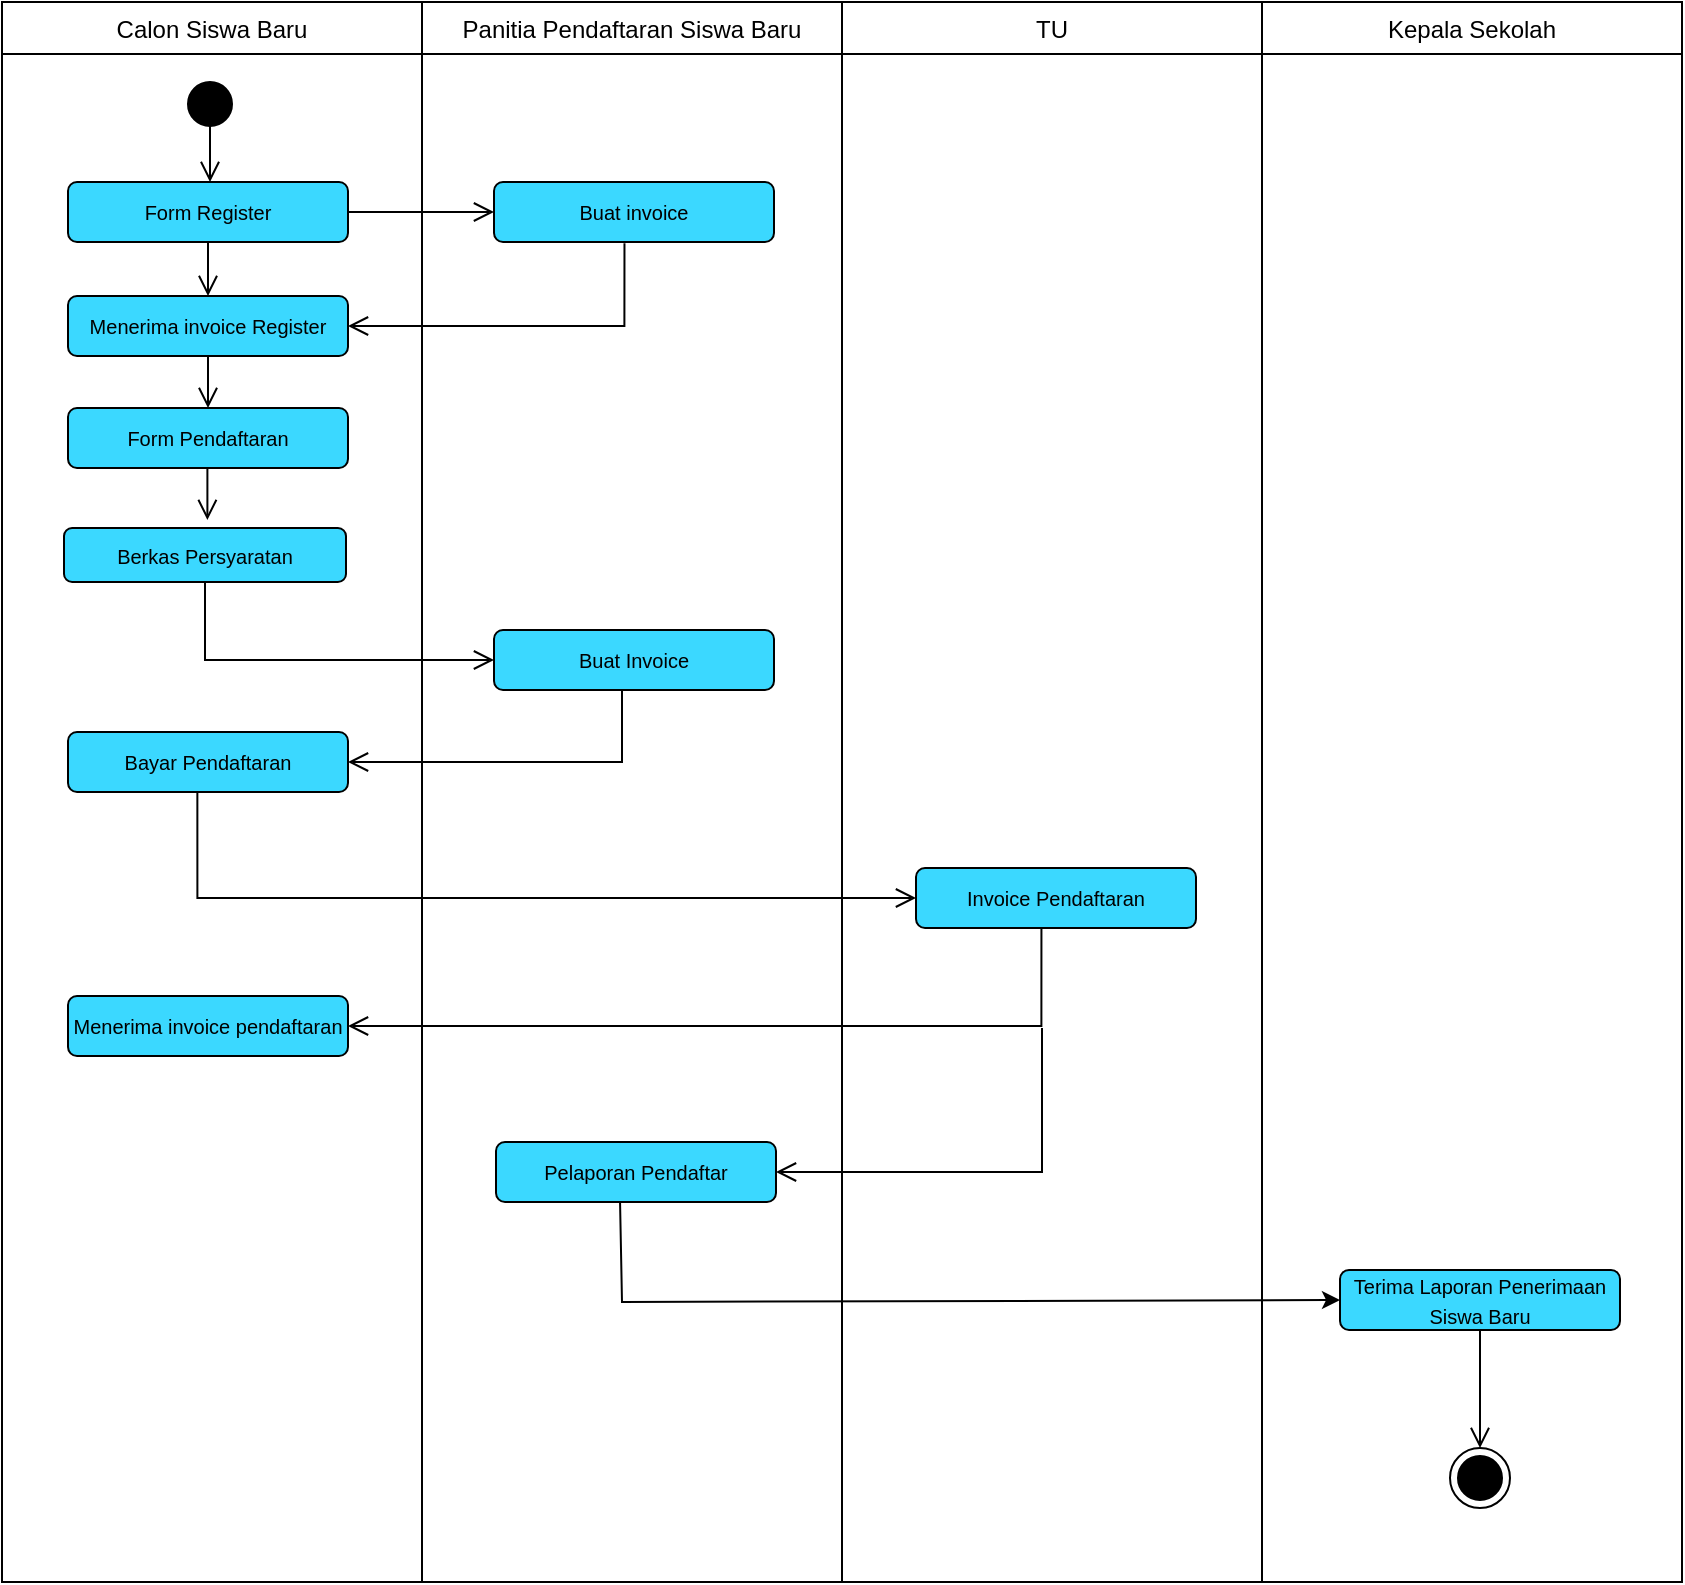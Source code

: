 <mxfile version="20.2.2" type="github">
  <diagram id="if5ysVgG1gXo0QaTi_HV" name="Halaman-1">
    <mxGraphModel dx="889" dy="491" grid="1" gridSize="10" guides="1" tooltips="1" connect="1" arrows="1" fold="1" page="1" pageScale="1" pageWidth="827" pageHeight="1169" math="0" shadow="0">
      <root>
        <mxCell id="0" />
        <mxCell id="1" parent="0" />
        <mxCell id="sBAx-W3XVmk6Q6Ky_xsc-60" value="Calon Siswa Baru" style="swimlane;fontStyle=0;childLayout=stackLayout;horizontal=1;startSize=26;fillColor=none;horizontalStack=0;resizeParent=1;resizeParentMax=0;resizeLast=0;collapsible=1;marginBottom=0;" parent="1" vertex="1">
          <mxGeometry x="10" y="90" width="210" height="790" as="geometry" />
        </mxCell>
        <mxCell id="b3hACEKCusYLDq1A1EaI-1" value="" style="edgeStyle=orthogonalEdgeStyle;html=1;verticalAlign=bottom;endArrow=open;endSize=8;strokeColor=#000000;rounded=0;entryX=0.5;entryY=0;entryDx=0;entryDy=0;exitX=0.5;exitY=1;exitDx=0;exitDy=0;" edge="1" parent="sBAx-W3XVmk6Q6Ky_xsc-60">
          <mxGeometry relative="1" as="geometry">
            <mxPoint x="102.7" y="259" as="targetPoint" />
            <mxPoint x="102.7" y="233.0" as="sourcePoint" />
          </mxGeometry>
        </mxCell>
        <mxCell id="sBAx-W3XVmk6Q6Ky_xsc-61" value="" style="ellipse;html=1;shape=startState;fillColor=#000000;strokeColor=#000000;" parent="1" vertex="1">
          <mxGeometry x="99" y="126" width="30" height="30" as="geometry" />
        </mxCell>
        <mxCell id="sBAx-W3XVmk6Q6Ky_xsc-62" value="" style="edgeStyle=orthogonalEdgeStyle;html=1;verticalAlign=bottom;endArrow=open;endSize=8;strokeColor=#000000;rounded=0;" parent="1" edge="1">
          <mxGeometry relative="1" as="geometry">
            <mxPoint x="114" y="180" as="targetPoint" />
            <mxPoint x="114" y="144" as="sourcePoint" />
          </mxGeometry>
        </mxCell>
        <mxCell id="sBAx-W3XVmk6Q6Ky_xsc-63" value="&lt;font style=&quot;font-size: 10px;&quot;&gt;Form Register&lt;/font&gt;" style="rounded=1;whiteSpace=wrap;html=1;strokeColor=default;fillColor=#3BD8FF;gradientColor=none;" parent="1" vertex="1">
          <mxGeometry x="43" y="180" width="140" height="30" as="geometry" />
        </mxCell>
        <mxCell id="sBAx-W3XVmk6Q6Ky_xsc-64" value="Panitia Pendaftaran Siswa Baru" style="swimlane;fontStyle=0;childLayout=stackLayout;horizontal=1;startSize=26;fillColor=none;horizontalStack=0;resizeParent=1;resizeParentMax=0;resizeLast=0;collapsible=1;marginBottom=0;" parent="1" vertex="1">
          <mxGeometry x="220" y="90" width="210" height="790" as="geometry" />
        </mxCell>
        <mxCell id="sBAx-W3XVmk6Q6Ky_xsc-65" value="TU" style="swimlane;fontStyle=0;childLayout=stackLayout;horizontal=1;startSize=26;fillColor=none;horizontalStack=0;resizeParent=1;resizeParentMax=0;resizeLast=0;collapsible=1;marginBottom=0;" parent="1" vertex="1">
          <mxGeometry x="430" y="90" width="210" height="790" as="geometry" />
        </mxCell>
        <mxCell id="sBAx-W3XVmk6Q6Ky_xsc-67" value="Kepala Sekolah" style="swimlane;fontStyle=0;childLayout=stackLayout;horizontal=1;startSize=26;fillColor=none;horizontalStack=0;resizeParent=1;resizeParentMax=0;resizeLast=0;collapsible=1;marginBottom=0;" parent="1" vertex="1">
          <mxGeometry x="640" y="90" width="210" height="790" as="geometry" />
        </mxCell>
        <mxCell id="sBAx-W3XVmk6Q6Ky_xsc-68" value="&lt;font style=&quot;font-size: 10px;&quot;&gt;Menerima invoice Register&lt;/font&gt;" style="rounded=1;whiteSpace=wrap;html=1;strokeColor=default;fillColor=#3BD8FF;gradientColor=none;" parent="1" vertex="1">
          <mxGeometry x="43" y="237" width="140" height="30" as="geometry" />
        </mxCell>
        <mxCell id="sBAx-W3XVmk6Q6Ky_xsc-69" value="" style="edgeStyle=orthogonalEdgeStyle;html=1;verticalAlign=bottom;endArrow=open;endSize=8;strokeColor=#000000;rounded=0;entryX=0.5;entryY=0;entryDx=0;entryDy=0;exitX=0.5;exitY=1;exitDx=0;exitDy=0;" parent="1" source="sBAx-W3XVmk6Q6Ky_xsc-63" target="sBAx-W3XVmk6Q6Ky_xsc-68" edge="1">
          <mxGeometry relative="1" as="geometry">
            <mxPoint x="124" y="190" as="targetPoint" />
            <mxPoint x="124" y="154" as="sourcePoint" />
          </mxGeometry>
        </mxCell>
        <mxCell id="sBAx-W3XVmk6Q6Ky_xsc-70" value="&lt;span style=&quot;font-size: 10px;&quot;&gt;Buat invoice&lt;/span&gt;" style="rounded=1;whiteSpace=wrap;html=1;strokeColor=default;fillColor=#3BD8FF;gradientColor=none;" parent="1" vertex="1">
          <mxGeometry x="256" y="180" width="140" height="30" as="geometry" />
        </mxCell>
        <mxCell id="sBAx-W3XVmk6Q6Ky_xsc-71" value="" style="edgeStyle=orthogonalEdgeStyle;html=1;verticalAlign=bottom;endArrow=open;endSize=8;strokeColor=#000000;rounded=0;entryX=0;entryY=0.5;entryDx=0;entryDy=0;exitX=1;exitY=0.5;exitDx=0;exitDy=0;" parent="1" source="sBAx-W3XVmk6Q6Ky_xsc-63" target="sBAx-W3XVmk6Q6Ky_xsc-70" edge="1">
          <mxGeometry relative="1" as="geometry">
            <mxPoint x="123" y="247" as="targetPoint" />
            <mxPoint x="123" y="220" as="sourcePoint" />
          </mxGeometry>
        </mxCell>
        <mxCell id="sBAx-W3XVmk6Q6Ky_xsc-72" value="&lt;font style=&quot;font-size: 10px;&quot;&gt;Form Pendaftaran&lt;/font&gt;" style="rounded=1;whiteSpace=wrap;html=1;strokeColor=default;fillColor=#3BD8FF;gradientColor=none;" parent="1" vertex="1">
          <mxGeometry x="43" y="293" width="140" height="30" as="geometry" />
        </mxCell>
        <mxCell id="sBAx-W3XVmk6Q6Ky_xsc-73" value="" style="edgeStyle=orthogonalEdgeStyle;html=1;verticalAlign=bottom;endArrow=open;endSize=8;strokeColor=#000000;rounded=0;entryX=1;entryY=0.5;entryDx=0;entryDy=0;exitX=0.466;exitY=1.02;exitDx=0;exitDy=0;exitPerimeter=0;" parent="1" source="sBAx-W3XVmk6Q6Ky_xsc-70" target="sBAx-W3XVmk6Q6Ky_xsc-68" edge="1">
          <mxGeometry relative="1" as="geometry">
            <mxPoint x="266" y="262" as="targetPoint" />
            <mxPoint x="193" y="262" as="sourcePoint" />
          </mxGeometry>
        </mxCell>
        <mxCell id="sBAx-W3XVmk6Q6Ky_xsc-76" value="&lt;font style=&quot;font-size: 10px;&quot;&gt;Buat Invoice&lt;/font&gt;" style="rounded=1;whiteSpace=wrap;html=1;strokeColor=default;fillColor=#3BD8FF;gradientColor=none;" parent="1" vertex="1">
          <mxGeometry x="256" y="404" width="140" height="30" as="geometry" />
        </mxCell>
        <mxCell id="sBAx-W3XVmk6Q6Ky_xsc-79" value="&lt;font size=&quot;1&quot;&gt;Bayar Pendaftaran&lt;/font&gt;" style="rounded=1;whiteSpace=wrap;html=1;strokeColor=default;fillColor=#3BD8FF;gradientColor=none;" parent="1" vertex="1">
          <mxGeometry x="43" y="455" width="140" height="30" as="geometry" />
        </mxCell>
        <mxCell id="sBAx-W3XVmk6Q6Ky_xsc-80" value="&lt;font size=&quot;1&quot;&gt;Invoice Pendaftaran&lt;/font&gt;" style="rounded=1;whiteSpace=wrap;html=1;strokeColor=default;fillColor=#3BD8FF;gradientColor=none;" parent="1" vertex="1">
          <mxGeometry x="467" y="523" width="140" height="30" as="geometry" />
        </mxCell>
        <mxCell id="sBAx-W3XVmk6Q6Ky_xsc-82" value="&lt;font style=&quot;font-size: 10px;&quot;&gt;Menerima invoice pendaftaran&lt;/font&gt;" style="rounded=1;whiteSpace=wrap;html=1;strokeColor=default;fillColor=#3BD8FF;gradientColor=none;" parent="1" vertex="1">
          <mxGeometry x="43" y="587" width="140" height="30" as="geometry" />
        </mxCell>
        <mxCell id="sBAx-W3XVmk6Q6Ky_xsc-83" value="&lt;font style=&quot;font-size: 10px;&quot;&gt;Pelaporan Pendaftar&lt;/font&gt;" style="rounded=1;whiteSpace=wrap;html=1;strokeColor=default;fillColor=#3BD8FF;gradientColor=none;" parent="1" vertex="1">
          <mxGeometry x="257" y="660" width="140" height="30" as="geometry" />
        </mxCell>
        <mxCell id="sBAx-W3XVmk6Q6Ky_xsc-84" value="&lt;font style=&quot;font-size: 10px;&quot;&gt;Terima Laporan Penerimaan Siswa Baru&lt;/font&gt;" style="rounded=1;whiteSpace=wrap;html=1;strokeColor=default;fillColor=#3BD8FF;gradientColor=none;" parent="1" vertex="1">
          <mxGeometry x="679" y="724" width="140" height="30" as="geometry" />
        </mxCell>
        <mxCell id="sBAx-W3XVmk6Q6Ky_xsc-85" value="" style="ellipse;html=1;shape=endState;fillColor=#000000;strokeColor=#000000;fontSize=10;" parent="1" vertex="1">
          <mxGeometry x="734" y="813" width="30" height="30" as="geometry" />
        </mxCell>
        <mxCell id="sBAx-W3XVmk6Q6Ky_xsc-86" value="" style="edgeStyle=orthogonalEdgeStyle;html=1;verticalAlign=bottom;endArrow=open;endSize=8;strokeColor=#000000;rounded=0;entryX=0.5;entryY=0;entryDx=0;entryDy=0;exitX=0.5;exitY=1;exitDx=0;exitDy=0;" parent="1" source="sBAx-W3XVmk6Q6Ky_xsc-84" target="sBAx-W3XVmk6Q6Ky_xsc-85" edge="1">
          <mxGeometry relative="1" as="geometry">
            <mxPoint x="335.88" y="563.51" as="targetPoint" />
            <mxPoint x="336" y="540" as="sourcePoint" />
            <Array as="points">
              <mxPoint x="749" y="800" />
              <mxPoint x="749" y="800" />
            </Array>
          </mxGeometry>
        </mxCell>
        <mxCell id="sBAx-W3XVmk6Q6Ky_xsc-87" value="" style="edgeStyle=orthogonalEdgeStyle;html=1;verticalAlign=bottom;endArrow=open;endSize=8;strokeColor=#000000;rounded=0;entryX=0.5;entryY=0;entryDx=0;entryDy=0;exitX=0.5;exitY=1;exitDx=0;exitDy=0;" parent="1" source="sBAx-W3XVmk6Q6Ky_xsc-68" target="sBAx-W3XVmk6Q6Ky_xsc-72" edge="1">
          <mxGeometry relative="1" as="geometry">
            <mxPoint x="123" y="247" as="targetPoint" />
            <mxPoint x="110" y="270" as="sourcePoint" />
          </mxGeometry>
        </mxCell>
        <mxCell id="sBAx-W3XVmk6Q6Ky_xsc-89" value="&lt;font style=&quot;font-size: 10px;&quot;&gt;Berkas Persyaratan&lt;/font&gt;" style="rounded=1;whiteSpace=wrap;html=1;strokeColor=default;fillColor=#3BD8FF;gradientColor=none;" parent="1" vertex="1">
          <mxGeometry x="41" y="353" width="141" height="27" as="geometry" />
        </mxCell>
        <mxCell id="sBAx-W3XVmk6Q6Ky_xsc-93" value="" style="edgeStyle=orthogonalEdgeStyle;html=1;verticalAlign=bottom;endArrow=open;endSize=8;strokeColor=#000000;rounded=0;entryX=0;entryY=0.5;entryDx=0;entryDy=0;exitX=0.5;exitY=1;exitDx=0;exitDy=0;" parent="1" target="sBAx-W3XVmk6Q6Ky_xsc-76" edge="1" source="sBAx-W3XVmk6Q6Ky_xsc-89">
          <mxGeometry relative="1" as="geometry">
            <mxPoint x="90" y="470" as="targetPoint" />
            <mxPoint x="50" y="499" as="sourcePoint" />
            <Array as="points" />
          </mxGeometry>
        </mxCell>
        <mxCell id="sBAx-W3XVmk6Q6Ky_xsc-94" value="" style="edgeStyle=orthogonalEdgeStyle;html=1;verticalAlign=bottom;endArrow=open;endSize=8;strokeColor=#000000;rounded=0;entryX=1;entryY=0.5;entryDx=0;entryDy=0;" parent="1" target="sBAx-W3XVmk6Q6Ky_xsc-79" edge="1" source="sBAx-W3XVmk6Q6Ky_xsc-76">
          <mxGeometry relative="1" as="geometry">
            <mxPoint x="190" y="470" as="targetPoint" />
            <mxPoint x="330" y="460" as="sourcePoint" />
            <Array as="points">
              <mxPoint x="320" y="470" />
            </Array>
          </mxGeometry>
        </mxCell>
        <mxCell id="sBAx-W3XVmk6Q6Ky_xsc-95" value="" style="edgeStyle=orthogonalEdgeStyle;html=1;verticalAlign=bottom;endArrow=open;endSize=8;strokeColor=#000000;rounded=0;entryX=0;entryY=0.5;entryDx=0;entryDy=0;exitX=0.462;exitY=1.014;exitDx=0;exitDy=0;exitPerimeter=0;" parent="1" source="sBAx-W3XVmk6Q6Ky_xsc-79" target="sBAx-W3XVmk6Q6Ky_xsc-80" edge="1">
          <mxGeometry relative="1" as="geometry">
            <mxPoint x="193" y="563" as="targetPoint" />
            <mxPoint x="267" y="563" as="sourcePoint" />
          </mxGeometry>
        </mxCell>
        <mxCell id="sBAx-W3XVmk6Q6Ky_xsc-97" value="" style="edgeStyle=orthogonalEdgeStyle;html=1;verticalAlign=bottom;endArrow=open;endSize=8;strokeColor=#000000;rounded=0;entryX=1;entryY=0.5;entryDx=0;entryDy=0;exitX=0.448;exitY=0.986;exitDx=0;exitDy=0;exitPerimeter=0;" parent="1" target="sBAx-W3XVmk6Q6Ky_xsc-82" edge="1" source="sBAx-W3XVmk6Q6Ky_xsc-80">
          <mxGeometry relative="1" as="geometry">
            <mxPoint x="393" y="654.63" as="targetPoint" />
            <mxPoint x="467" y="654.63" as="sourcePoint" />
          </mxGeometry>
        </mxCell>
        <mxCell id="b3hACEKCusYLDq1A1EaI-5" value="" style="edgeStyle=orthogonalEdgeStyle;html=1;verticalAlign=bottom;endArrow=open;endSize=8;strokeColor=#000000;rounded=0;entryX=1;entryY=0.5;entryDx=0;entryDy=0;" edge="1" parent="1" target="sBAx-W3XVmk6Q6Ky_xsc-83">
          <mxGeometry relative="1" as="geometry">
            <mxPoint x="420" y="640" as="targetPoint" />
            <mxPoint x="530.0" y="603.0" as="sourcePoint" />
            <Array as="points">
              <mxPoint x="530" y="675" />
            </Array>
          </mxGeometry>
        </mxCell>
        <mxCell id="b3hACEKCusYLDq1A1EaI-6" value="" style="endArrow=classic;html=1;rounded=0;fontSize=10;entryX=0;entryY=0.5;entryDx=0;entryDy=0;exitX=0.443;exitY=0.99;exitDx=0;exitDy=0;exitPerimeter=0;" edge="1" parent="1" source="sBAx-W3XVmk6Q6Ky_xsc-83" target="sBAx-W3XVmk6Q6Ky_xsc-84">
          <mxGeometry width="50" height="50" relative="1" as="geometry">
            <mxPoint x="370" y="620" as="sourcePoint" />
            <mxPoint x="420" y="570" as="targetPoint" />
            <Array as="points">
              <mxPoint x="320" y="740" />
            </Array>
          </mxGeometry>
        </mxCell>
      </root>
    </mxGraphModel>
  </diagram>
</mxfile>

